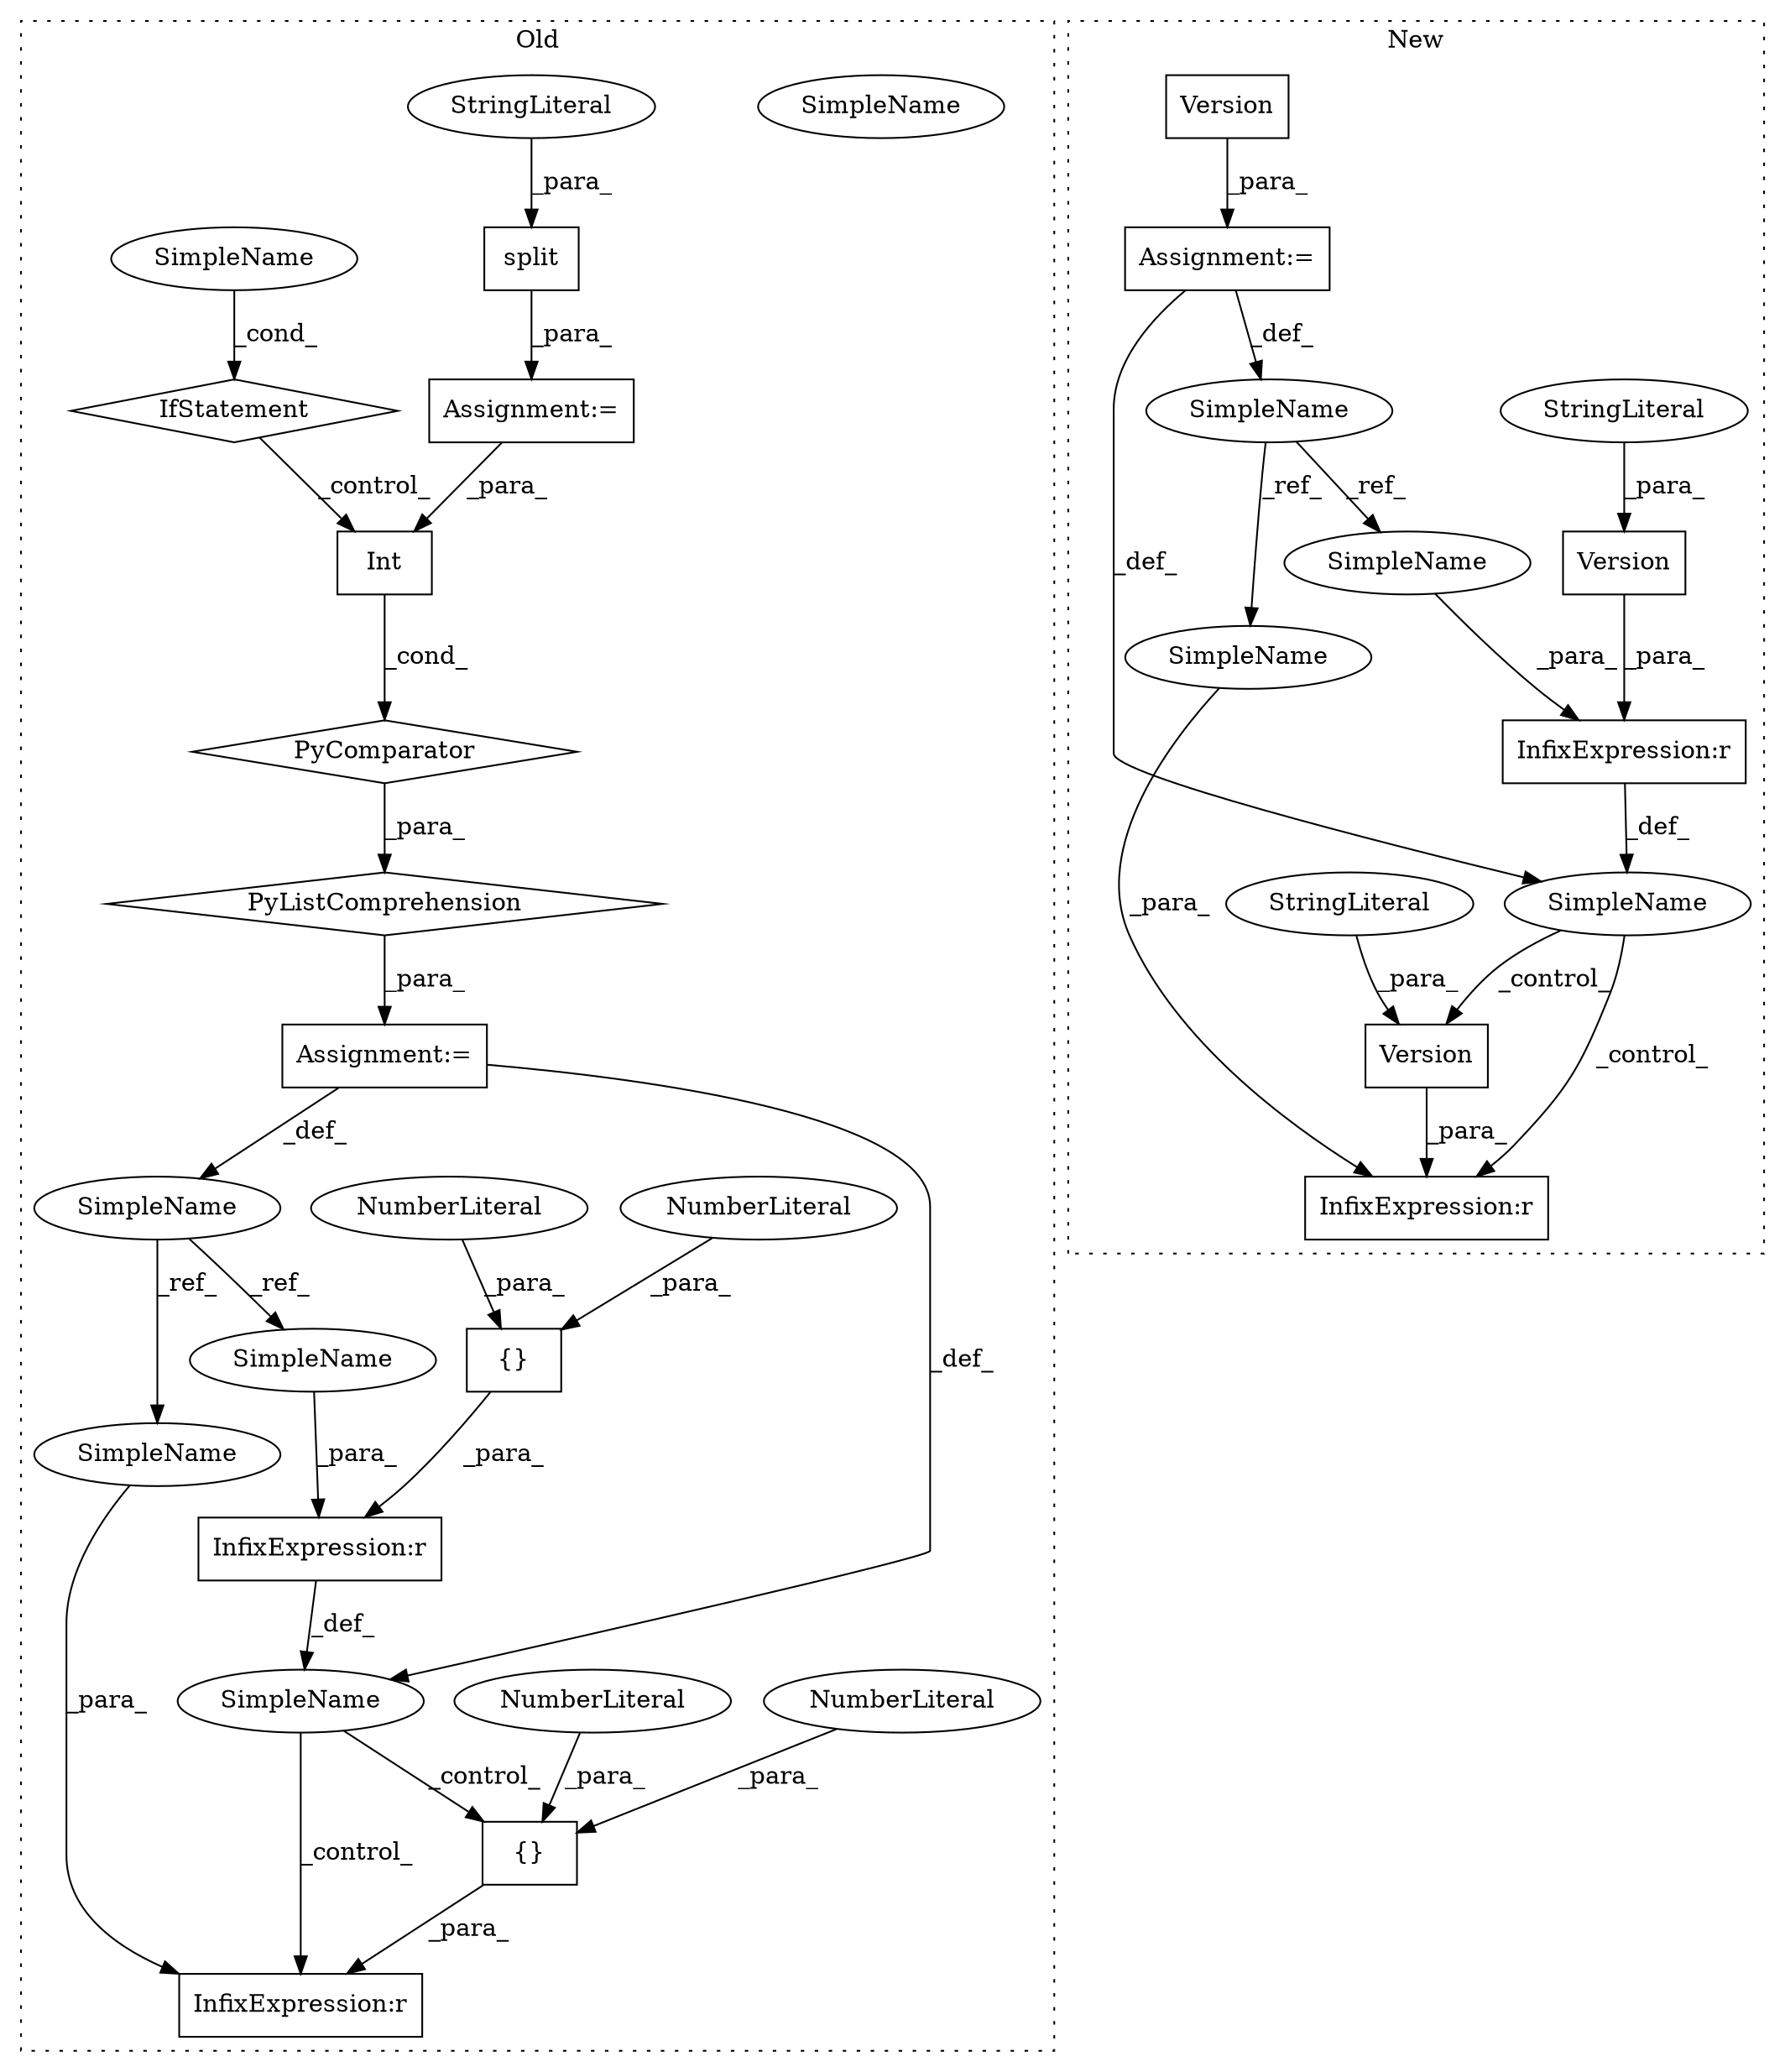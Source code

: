digraph G {
subgraph cluster0 {
1 [label="IfStatement" a="25" s="2917" l="44" shape="diamond"];
3 [label="SimpleName" a="42" s="2956" l="5" shape="ellipse"];
4 [label="Int" a="32" s="2853,2858" l="4,1" shape="box"];
5 [label="PyListComprehension" a="109" s="2853" l="116" shape="diamond"];
6 [label="PyComparator" a="113" s="2917" l="44" shape="diamond"];
7 [label="split" a="32" s="2942,2951" l="6,1" shape="box"];
8 [label="StringLiteral" a="45" s="2948" l="3" shape="ellipse"];
9 [label="Assignment:=" a="7" s="2917" l="44" shape="box"];
11 [label="InfixExpression:r" a="27" s="2980" l="3" shape="box"];
12 [label="{}" a="4" s="2992,2997" l="1,1" shape="box"];
13 [label="NumberLiteral" a="34" s="2995" l="2" shape="ellipse"];
14 [label="NumberLiteral" a="34" s="2993" l="1" shape="ellipse"];
17 [label="Assignment:=" a="7" s="2841" l="12" shape="box"];
18 [label="InfixExpression:r" a="27" s="3043" l="3" shape="box"];
19 [label="{}" a="4" s="3055,3059" l="1,1" shape="box"];
20 [label="NumberLiteral" a="34" s="3056" l="1" shape="ellipse"];
21 [label="NumberLiteral" a="34" s="3058" l="1" shape="ellipse"];
25 [label="SimpleName" a="42" s="2834" l="7" shape="ellipse"];
26 [label="SimpleName" a="42" s="" l="" shape="ellipse"];
30 [label="SimpleName" a="42" s="3036" l="7" shape="ellipse"];
31 [label="SimpleName" a="42" s="2973" l="7" shape="ellipse"];
34 [label="SimpleName" a="42" s="2956" l="5" shape="ellipse"];
label = "Old";
style="dotted";
}
subgraph cluster1 {
2 [label="Version" a="32" s="2902,2927" l="8,1" shape="box"];
10 [label="InfixExpression:r" a="27" s="3019" l="3" shape="box"];
15 [label="Version" a="32" s="3022,3036" l="8,1" shape="box"];
16 [label="StringLiteral" a="45" s="3030" l="6" shape="ellipse"];
22 [label="InfixExpression:r" a="27" s="3082" l="3" shape="box"];
23 [label="Version" a="32" s="3085,3098" l="8,1" shape="box"];
24 [label="SimpleName" a="42" s="" l="" shape="ellipse"];
27 [label="SimpleName" a="42" s="2894" l="7" shape="ellipse"];
28 [label="Assignment:=" a="7" s="2901" l="1" shape="box"];
29 [label="StringLiteral" a="45" s="3093" l="5" shape="ellipse"];
32 [label="SimpleName" a="42" s="3012" l="7" shape="ellipse"];
33 [label="SimpleName" a="42" s="3075" l="7" shape="ellipse"];
label = "New";
style="dotted";
}
1 -> 4 [label="_control_"];
2 -> 28 [label="_para_"];
4 -> 6 [label="_cond_"];
5 -> 17 [label="_para_"];
6 -> 5 [label="_para_"];
7 -> 9 [label="_para_"];
8 -> 7 [label="_para_"];
9 -> 4 [label="_para_"];
10 -> 24 [label="_def_"];
11 -> 26 [label="_def_"];
12 -> 11 [label="_para_"];
13 -> 12 [label="_para_"];
14 -> 12 [label="_para_"];
15 -> 10 [label="_para_"];
16 -> 15 [label="_para_"];
17 -> 25 [label="_def_"];
17 -> 26 [label="_def_"];
19 -> 18 [label="_para_"];
20 -> 19 [label="_para_"];
21 -> 19 [label="_para_"];
23 -> 22 [label="_para_"];
24 -> 22 [label="_control_"];
24 -> 23 [label="_control_"];
25 -> 30 [label="_ref_"];
25 -> 31 [label="_ref_"];
26 -> 19 [label="_control_"];
26 -> 18 [label="_control_"];
27 -> 32 [label="_ref_"];
27 -> 33 [label="_ref_"];
28 -> 27 [label="_def_"];
28 -> 24 [label="_def_"];
29 -> 23 [label="_para_"];
30 -> 18 [label="_para_"];
31 -> 11 [label="_para_"];
32 -> 10 [label="_para_"];
33 -> 22 [label="_para_"];
34 -> 1 [label="_cond_"];
}